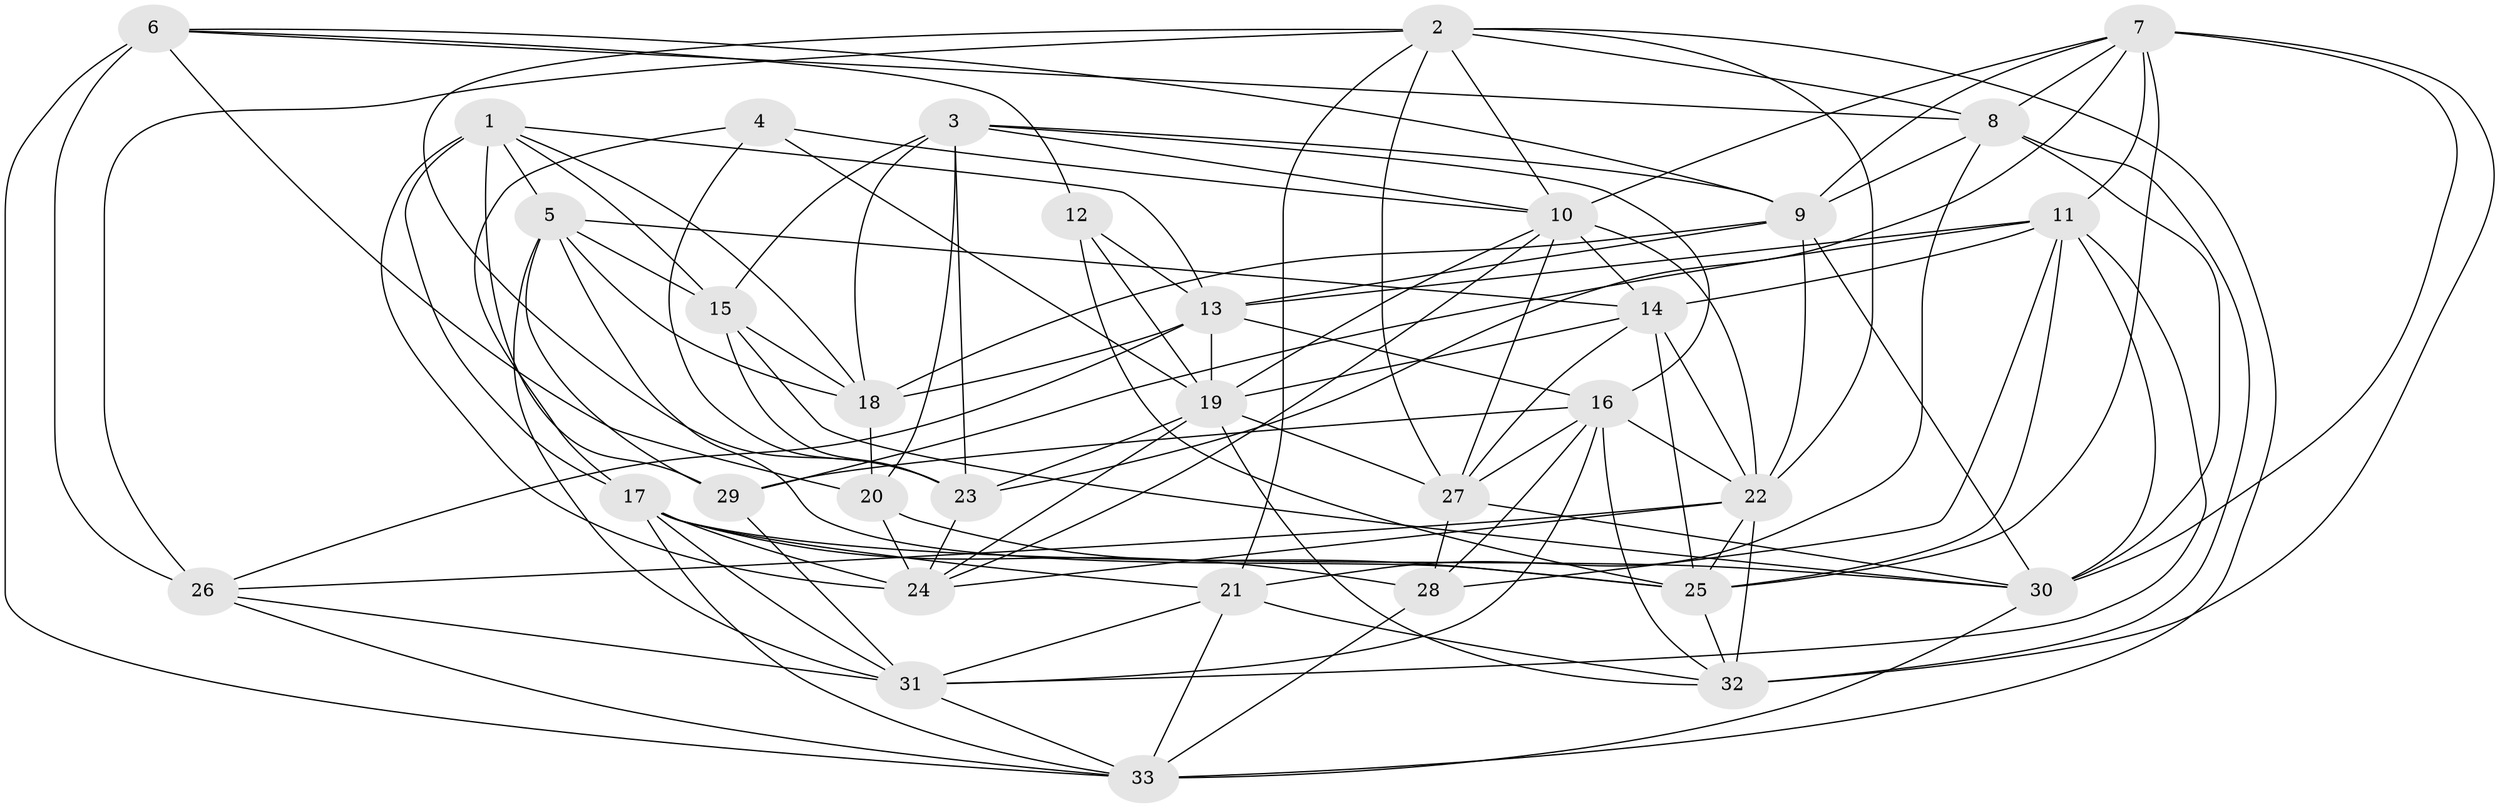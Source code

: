 // original degree distribution, {4: 1.0}
// Generated by graph-tools (version 1.1) at 2025/38/03/04/25 23:38:16]
// undirected, 33 vertices, 116 edges
graph export_dot {
  node [color=gray90,style=filled];
  1;
  2;
  3;
  4;
  5;
  6;
  7;
  8;
  9;
  10;
  11;
  12;
  13;
  14;
  15;
  16;
  17;
  18;
  19;
  20;
  21;
  22;
  23;
  24;
  25;
  26;
  27;
  28;
  29;
  30;
  31;
  32;
  33;
  1 -- 5 [weight=1.0];
  1 -- 13 [weight=1.0];
  1 -- 15 [weight=1.0];
  1 -- 17 [weight=1.0];
  1 -- 18 [weight=1.0];
  1 -- 24 [weight=2.0];
  1 -- 29 [weight=1.0];
  2 -- 8 [weight=1.0];
  2 -- 10 [weight=1.0];
  2 -- 21 [weight=1.0];
  2 -- 22 [weight=1.0];
  2 -- 23 [weight=1.0];
  2 -- 26 [weight=1.0];
  2 -- 27 [weight=1.0];
  2 -- 33 [weight=1.0];
  3 -- 9 [weight=1.0];
  3 -- 10 [weight=1.0];
  3 -- 15 [weight=1.0];
  3 -- 16 [weight=2.0];
  3 -- 18 [weight=1.0];
  3 -- 20 [weight=1.0];
  3 -- 23 [weight=1.0];
  4 -- 10 [weight=1.0];
  4 -- 17 [weight=1.0];
  4 -- 19 [weight=1.0];
  4 -- 23 [weight=1.0];
  5 -- 14 [weight=2.0];
  5 -- 15 [weight=1.0];
  5 -- 18 [weight=1.0];
  5 -- 25 [weight=1.0];
  5 -- 29 [weight=1.0];
  5 -- 31 [weight=1.0];
  6 -- 8 [weight=1.0];
  6 -- 9 [weight=1.0];
  6 -- 12 [weight=2.0];
  6 -- 20 [weight=2.0];
  6 -- 26 [weight=3.0];
  6 -- 33 [weight=1.0];
  7 -- 8 [weight=1.0];
  7 -- 9 [weight=1.0];
  7 -- 10 [weight=1.0];
  7 -- 11 [weight=1.0];
  7 -- 23 [weight=1.0];
  7 -- 25 [weight=1.0];
  7 -- 30 [weight=1.0];
  7 -- 32 [weight=1.0];
  8 -- 9 [weight=1.0];
  8 -- 21 [weight=1.0];
  8 -- 30 [weight=1.0];
  8 -- 32 [weight=2.0];
  9 -- 13 [weight=1.0];
  9 -- 18 [weight=1.0];
  9 -- 22 [weight=1.0];
  9 -- 30 [weight=1.0];
  10 -- 14 [weight=1.0];
  10 -- 19 [weight=1.0];
  10 -- 22 [weight=2.0];
  10 -- 24 [weight=1.0];
  10 -- 27 [weight=1.0];
  11 -- 13 [weight=1.0];
  11 -- 14 [weight=1.0];
  11 -- 25 [weight=1.0];
  11 -- 28 [weight=1.0];
  11 -- 29 [weight=2.0];
  11 -- 30 [weight=2.0];
  11 -- 31 [weight=1.0];
  12 -- 13 [weight=1.0];
  12 -- 19 [weight=2.0];
  12 -- 25 [weight=1.0];
  13 -- 16 [weight=1.0];
  13 -- 18 [weight=1.0];
  13 -- 19 [weight=1.0];
  13 -- 26 [weight=1.0];
  14 -- 19 [weight=1.0];
  14 -- 22 [weight=1.0];
  14 -- 25 [weight=1.0];
  14 -- 27 [weight=1.0];
  15 -- 18 [weight=2.0];
  15 -- 23 [weight=2.0];
  15 -- 30 [weight=1.0];
  16 -- 22 [weight=1.0];
  16 -- 27 [weight=2.0];
  16 -- 28 [weight=1.0];
  16 -- 29 [weight=1.0];
  16 -- 31 [weight=1.0];
  16 -- 32 [weight=1.0];
  17 -- 21 [weight=1.0];
  17 -- 24 [weight=1.0];
  17 -- 28 [weight=1.0];
  17 -- 30 [weight=2.0];
  17 -- 31 [weight=1.0];
  17 -- 33 [weight=2.0];
  18 -- 20 [weight=1.0];
  19 -- 23 [weight=1.0];
  19 -- 24 [weight=1.0];
  19 -- 27 [weight=1.0];
  19 -- 32 [weight=1.0];
  20 -- 24 [weight=1.0];
  20 -- 25 [weight=1.0];
  21 -- 31 [weight=1.0];
  21 -- 32 [weight=1.0];
  21 -- 33 [weight=1.0];
  22 -- 24 [weight=1.0];
  22 -- 25 [weight=1.0];
  22 -- 26 [weight=1.0];
  22 -- 32 [weight=1.0];
  23 -- 24 [weight=1.0];
  25 -- 32 [weight=1.0];
  26 -- 31 [weight=1.0];
  26 -- 33 [weight=1.0];
  27 -- 28 [weight=1.0];
  27 -- 30 [weight=1.0];
  28 -- 33 [weight=2.0];
  29 -- 31 [weight=1.0];
  30 -- 33 [weight=1.0];
  31 -- 33 [weight=1.0];
}

